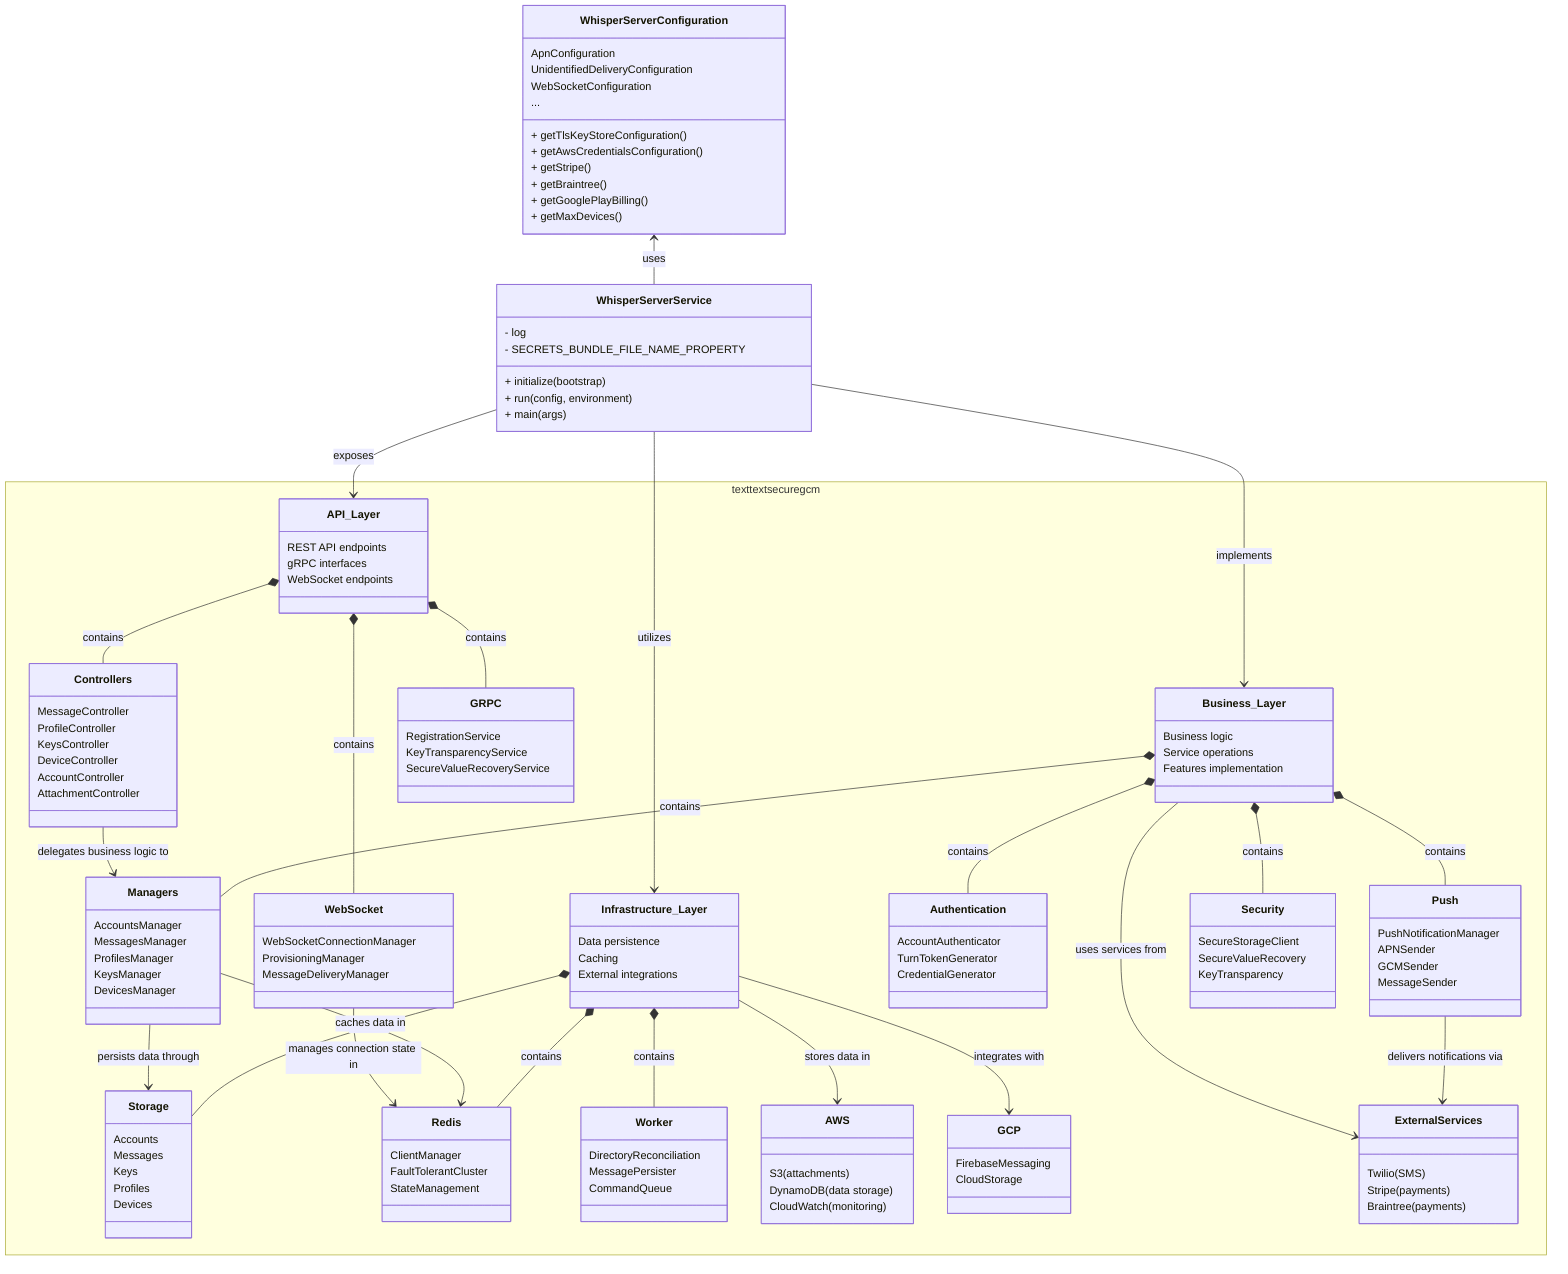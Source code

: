 %%{ init: {
  "themeVariables": {
    "fontSize": "16px",
    "fontFamily": "monospace",
  },
  "class": { "useMaxWidth": true }
} }%%

classDiagram
    direction TB
    namespace texttextsecuregcm {
        class API_Layer {
            REST API endpoints
            gRPC interfaces
            WebSocket endpoints
        }
        class Business_Layer {
            Business logic
            Service operations
            Features implementation
        }
        class Infrastructure_Layer {
            Data persistence
            Caching
            External integrations
        }
        class Controllers {
            MessageController
            ProfileController
            KeysController
            DeviceController
            AccountController
            AttachmentController
        }
        class GRPC {
            RegistrationService
            KeyTransparencyService
            SecureValueRecoveryService
        }
        class WebSocket {
            WebSocketConnectionManager
            ProvisioningManager
            MessageDeliveryManager
        }
        class Managers {
            AccountsManager
            MessagesManager
            ProfilesManager
            KeysManager
            DevicesManager
        }
        class Authentication {
            AccountAuthenticator
            TurnTokenGenerator
            CredentialGenerator
        }
        class Push {
            PushNotificationManager
            APNSender
            GCMSender
            MessageSender
        }
        class Security {
            SecureStorageClient
            SecureValueRecovery
            KeyTransparency
        }
        class Storage {
            Accounts
            Messages
            Keys
            Profiles
            Devices
        }
        class Redis {
            ClientManager
            FaultTolerantCluster
            StateManagement
        }
        class Worker {
            DirectoryReconciliation
            MessagePersister
            CommandQueue
        }
        class AWS {
            S3(attachments)
            DynamoDB(data storage)
            CloudWatch(monitoring)
        }
        class GCP {
            FirebaseMessaging
            CloudStorage
        }
        class ExternalServices {
            Twilio(SMS)
            Stripe(payments)
            Braintree(payments)
        }
    }
    class WhisperServerConfiguration {
        ApnConfiguration
        UnidentifiedDeliveryConfiguration
        WebSocketConfiguration
        ...
        + getTlsKeyStoreConfiguration()
        + getAwsCredentialsConfiguration()
        + getStripe()
        + getBraintree()
        + getGooglePlayBilling()
        + getMaxDevices()
    }
    class WhisperServerService {
        - log
        - SECRETS_BUNDLE_FILE_NAME_PROPERTY
        + initialize(bootstrap)
        + run(config, environment)
        + main(args)
    }
    WhisperServerConfiguration <-- WhisperServerService: uses
    WhisperServerService --> API_Layer: exposes
    WhisperServerService --> Business_Layer: implements
    WhisperServerService --> Infrastructure_Layer: utilizes
    API_Layer *-- Controllers: contains
    API_Layer *-- GRPC: contains
    API_Layer *-- WebSocket: contains
    Business_Layer *-- Managers: contains
    Business_Layer *-- Authentication: contains
    Business_Layer *-- Push: contains
    Business_Layer *-- Security: contains
    Infrastructure_Layer *-- Storage: contains
    Infrastructure_Layer *-- Redis: contains
    Infrastructure_Layer *-- Worker: contains
    Controllers --> Managers: delegates business logic to
    Managers --> Storage: persists data through
    Managers --> Redis: caches data in
    Push --> ExternalServices: delivers notifications via
    WebSocket --> Redis: manages connection state in
    Infrastructure_Layer --> AWS: stores data in
    Infrastructure_Layer --> GCP: integrates with
    Business_Layer --> ExternalServices: uses services from